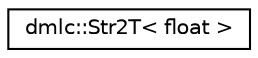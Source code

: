 digraph "Graphical Class Hierarchy"
{
 // LATEX_PDF_SIZE
  edge [fontname="Helvetica",fontsize="10",labelfontname="Helvetica",labelfontsize="10"];
  node [fontname="Helvetica",fontsize="10",shape=record];
  rankdir="LR";
  Node0 [label="dmlc::Str2T\< float \>",height=0.2,width=0.4,color="black", fillcolor="white", style="filled",URL="$classdmlc_1_1Str2T_3_01float_01_4.html",tooltip="Template specialization of Str2T<> interface for float type."];
}
